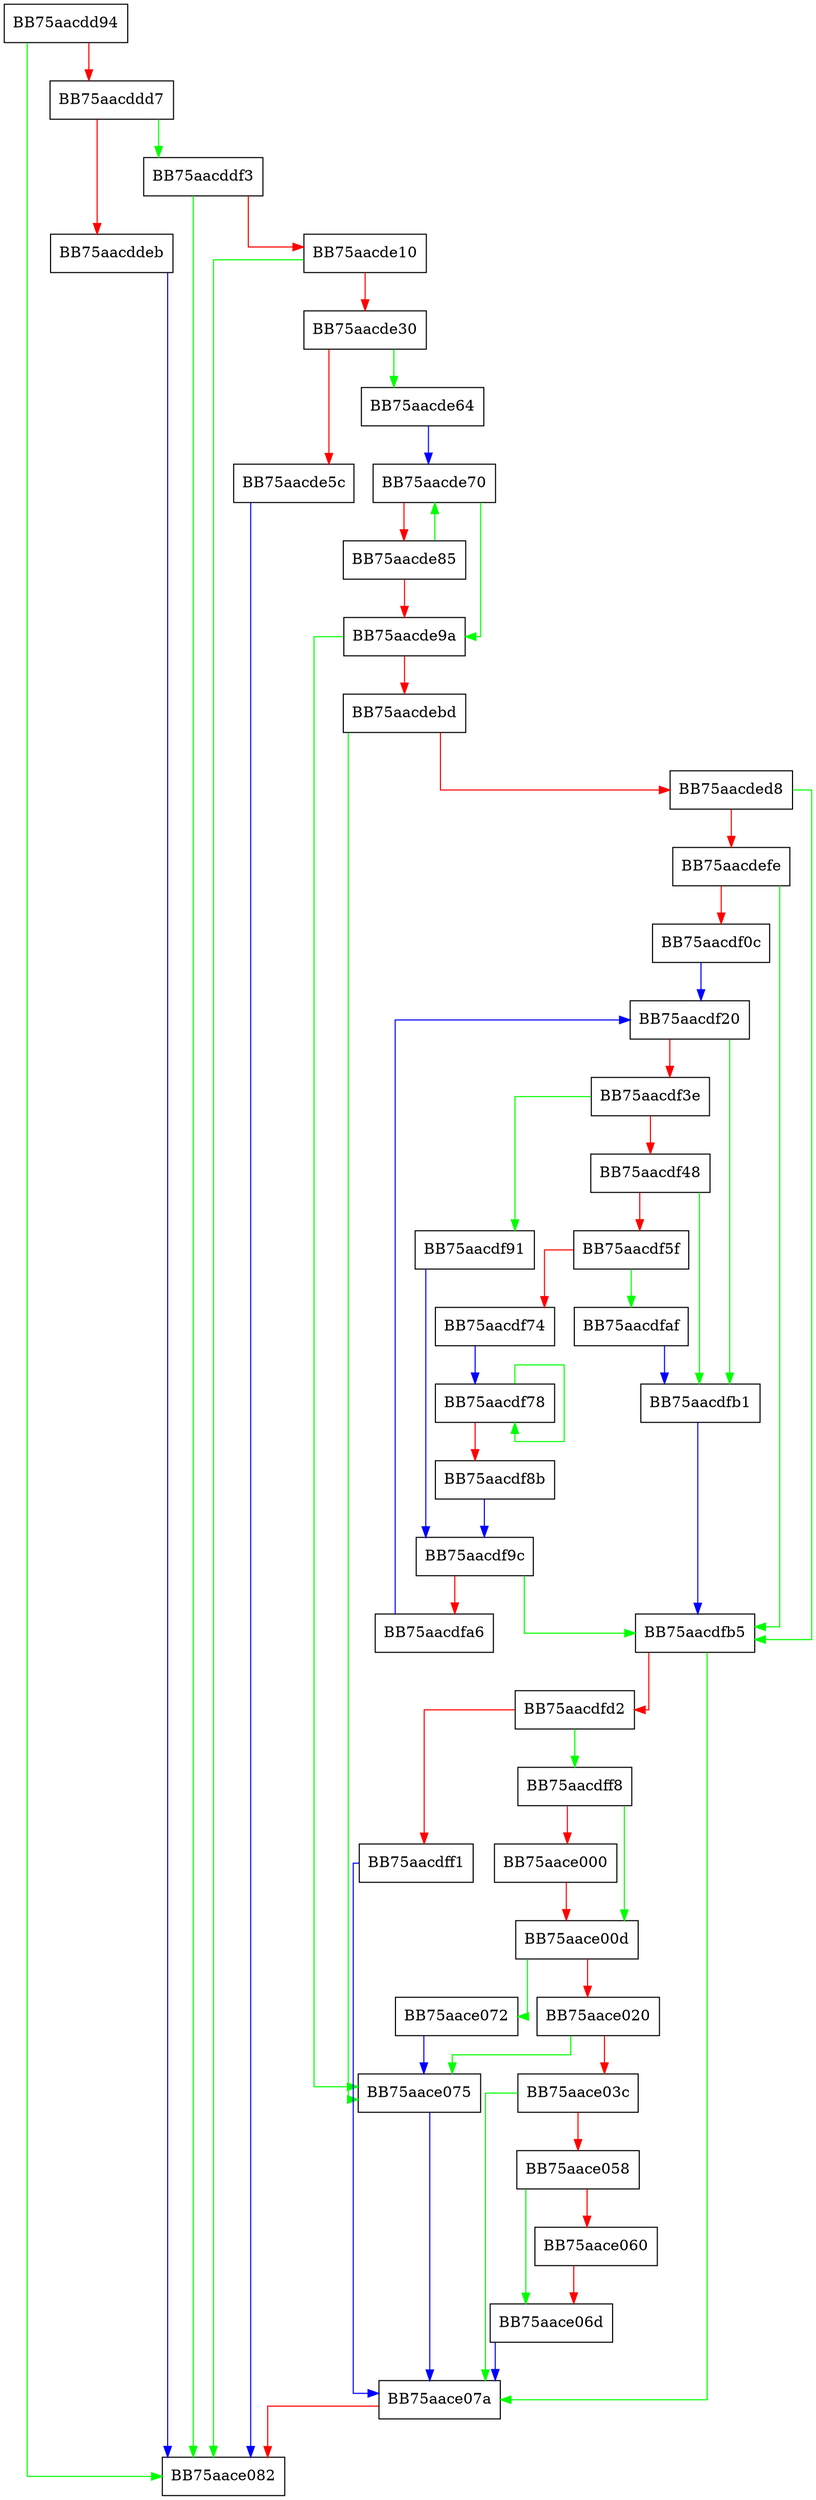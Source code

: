 digraph BuildHuffman {
  node [shape="box"];
  graph [splines=ortho];
  BB75aacdd94 -> BB75aace082 [color="green"];
  BB75aacdd94 -> BB75aacddd7 [color="red"];
  BB75aacddd7 -> BB75aacddf3 [color="green"];
  BB75aacddd7 -> BB75aacddeb [color="red"];
  BB75aacddeb -> BB75aace082 [color="blue"];
  BB75aacddf3 -> BB75aace082 [color="green"];
  BB75aacddf3 -> BB75aacde10 [color="red"];
  BB75aacde10 -> BB75aace082 [color="green"];
  BB75aacde10 -> BB75aacde30 [color="red"];
  BB75aacde30 -> BB75aacde64 [color="green"];
  BB75aacde30 -> BB75aacde5c [color="red"];
  BB75aacde5c -> BB75aace082 [color="blue"];
  BB75aacde64 -> BB75aacde70 [color="blue"];
  BB75aacde70 -> BB75aacde9a [color="green"];
  BB75aacde70 -> BB75aacde85 [color="red"];
  BB75aacde85 -> BB75aacde70 [color="green"];
  BB75aacde85 -> BB75aacde9a [color="red"];
  BB75aacde9a -> BB75aace075 [color="green"];
  BB75aacde9a -> BB75aacdebd [color="red"];
  BB75aacdebd -> BB75aace075 [color="green"];
  BB75aacdebd -> BB75aacded8 [color="red"];
  BB75aacded8 -> BB75aacdfb5 [color="green"];
  BB75aacded8 -> BB75aacdefe [color="red"];
  BB75aacdefe -> BB75aacdfb5 [color="green"];
  BB75aacdefe -> BB75aacdf0c [color="red"];
  BB75aacdf0c -> BB75aacdf20 [color="blue"];
  BB75aacdf20 -> BB75aacdfb1 [color="green"];
  BB75aacdf20 -> BB75aacdf3e [color="red"];
  BB75aacdf3e -> BB75aacdf91 [color="green"];
  BB75aacdf3e -> BB75aacdf48 [color="red"];
  BB75aacdf48 -> BB75aacdfb1 [color="green"];
  BB75aacdf48 -> BB75aacdf5f [color="red"];
  BB75aacdf5f -> BB75aacdfaf [color="green"];
  BB75aacdf5f -> BB75aacdf74 [color="red"];
  BB75aacdf74 -> BB75aacdf78 [color="blue"];
  BB75aacdf78 -> BB75aacdf78 [color="green"];
  BB75aacdf78 -> BB75aacdf8b [color="red"];
  BB75aacdf8b -> BB75aacdf9c [color="blue"];
  BB75aacdf91 -> BB75aacdf9c [color="blue"];
  BB75aacdf9c -> BB75aacdfb5 [color="green"];
  BB75aacdf9c -> BB75aacdfa6 [color="red"];
  BB75aacdfa6 -> BB75aacdf20 [color="blue"];
  BB75aacdfaf -> BB75aacdfb1 [color="blue"];
  BB75aacdfb1 -> BB75aacdfb5 [color="blue"];
  BB75aacdfb5 -> BB75aace07a [color="green"];
  BB75aacdfb5 -> BB75aacdfd2 [color="red"];
  BB75aacdfd2 -> BB75aacdff8 [color="green"];
  BB75aacdfd2 -> BB75aacdff1 [color="red"];
  BB75aacdff1 -> BB75aace07a [color="blue"];
  BB75aacdff8 -> BB75aace00d [color="green"];
  BB75aacdff8 -> BB75aace000 [color="red"];
  BB75aace000 -> BB75aace00d [color="red"];
  BB75aace00d -> BB75aace072 [color="green"];
  BB75aace00d -> BB75aace020 [color="red"];
  BB75aace020 -> BB75aace075 [color="green"];
  BB75aace020 -> BB75aace03c [color="red"];
  BB75aace03c -> BB75aace07a [color="green"];
  BB75aace03c -> BB75aace058 [color="red"];
  BB75aace058 -> BB75aace06d [color="green"];
  BB75aace058 -> BB75aace060 [color="red"];
  BB75aace060 -> BB75aace06d [color="red"];
  BB75aace06d -> BB75aace07a [color="blue"];
  BB75aace072 -> BB75aace075 [color="blue"];
  BB75aace075 -> BB75aace07a [color="blue"];
  BB75aace07a -> BB75aace082 [color="red"];
}
